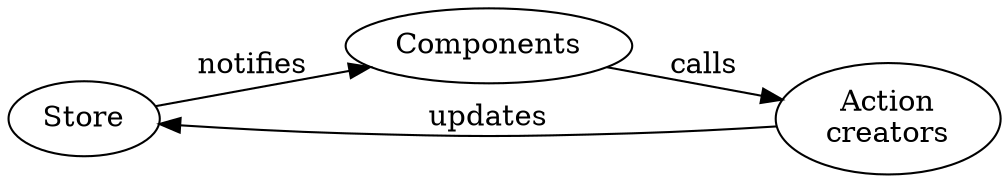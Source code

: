 digraph {
	rankdir = LR
	Store -> Components [label="notifies"]
	Actions [label="Action\ncreators"]
	Components -> Actions [label="calls"]
	Actions -> Store [label="updates"]
}